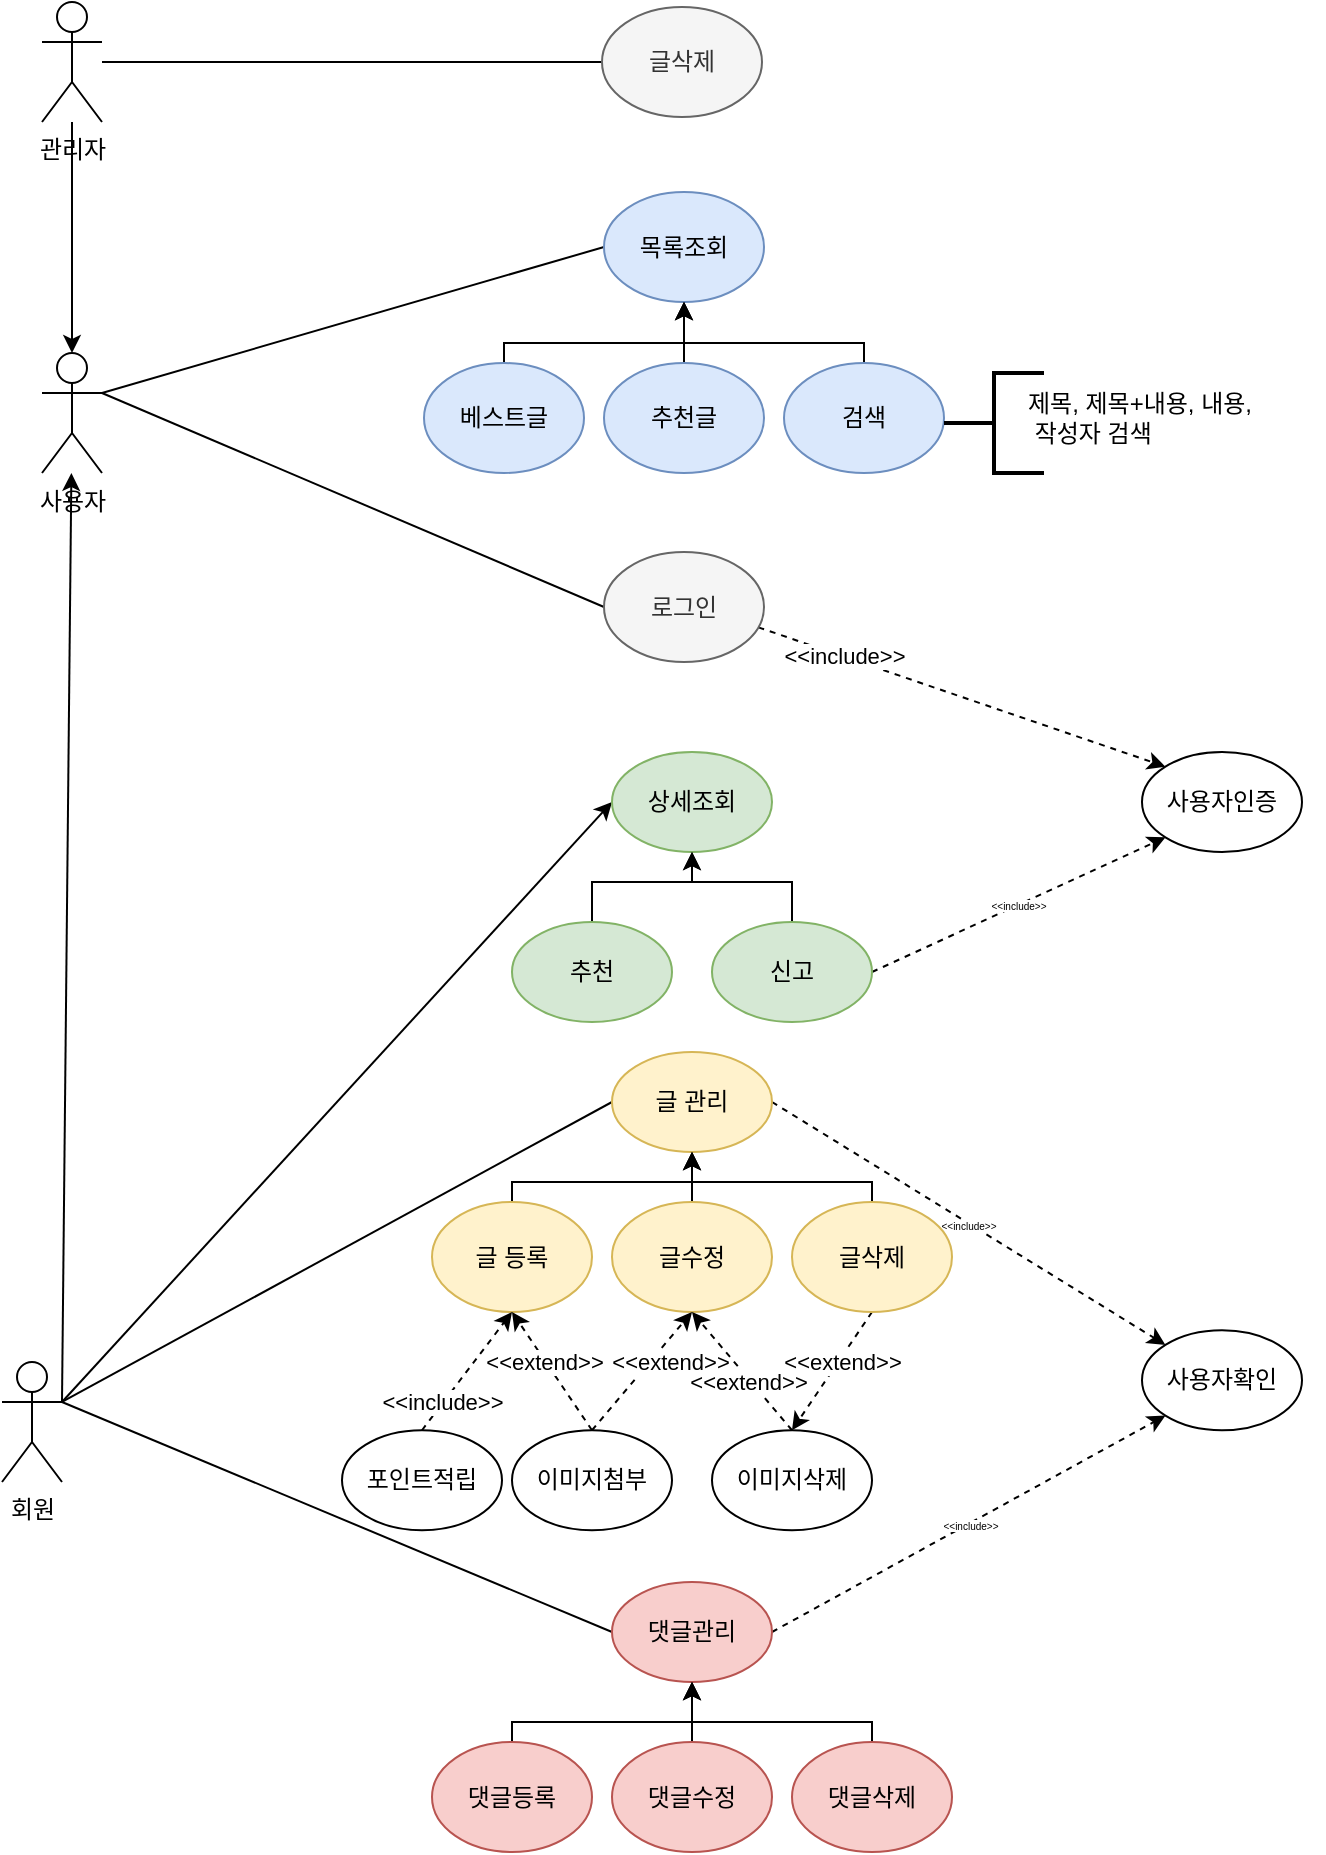 <mxfile version="15.3.7" type="device"><diagram id="3ww4OvPxZAVLQR1vmCUP" name="정보게시판"><mxGraphModel dx="1614" dy="946" grid="1" gridSize="10" guides="1" tooltips="1" connect="1" arrows="1" fold="1" page="1" pageScale="1" pageWidth="827" pageHeight="1169" math="0" shadow="0"><root><mxCell id="0"/><mxCell id="1" parent="0"/><mxCell id="uipwIUwYdFIn9vOkGRfv-1" style="edgeStyle=none;rounded=0;orthogonalLoop=1;jettySize=auto;html=1;entryX=0.5;entryY=0;entryDx=0;entryDy=0;entryPerimeter=0;fontSize=5;startArrow=none;startFill=0;endArrow=classic;endFill=1;strokeWidth=1;verticalAlign=middle;" edge="1" parent="1" source="uipwIUwYdFIn9vOkGRfv-3" target="uipwIUwYdFIn9vOkGRfv-7"><mxGeometry relative="1" as="geometry"/></mxCell><mxCell id="uipwIUwYdFIn9vOkGRfv-2" style="edgeStyle=none;rounded=0;orthogonalLoop=1;jettySize=auto;html=1;entryX=0;entryY=0.5;entryDx=0;entryDy=0;fontSize=5;startArrow=none;startFill=0;endArrow=none;endFill=0;strokeWidth=1;verticalAlign=middle;" edge="1" parent="1" source="uipwIUwYdFIn9vOkGRfv-3" target="uipwIUwYdFIn9vOkGRfv-46"><mxGeometry relative="1" as="geometry"/></mxCell><mxCell id="uipwIUwYdFIn9vOkGRfv-3" value="관리자" style="shape=umlActor;verticalLabelPosition=bottom;verticalAlign=top;html=1;outlineConnect=0;" vertex="1" parent="1"><mxGeometry x="100" y="540" width="30" height="60" as="geometry"/></mxCell><mxCell id="uipwIUwYdFIn9vOkGRfv-4" value="" style="rounded=0;orthogonalLoop=1;jettySize=auto;html=1;exitX=1;exitY=0.333;exitDx=0;exitDy=0;exitPerimeter=0;" edge="1" parent="1" source="uipwIUwYdFIn9vOkGRfv-11" target="uipwIUwYdFIn9vOkGRfv-7"><mxGeometry relative="1" as="geometry"><mxPoint x="55" y="1155" as="sourcePoint"/><mxPoint x="55" y="975" as="targetPoint"/></mxGeometry></mxCell><mxCell id="uipwIUwYdFIn9vOkGRfv-5" style="edgeStyle=none;rounded=0;orthogonalLoop=1;jettySize=auto;html=1;exitX=1;exitY=0.333;exitDx=0;exitDy=0;exitPerimeter=0;entryX=0;entryY=0.5;entryDx=0;entryDy=0;fontSize=11;endArrow=none;endFill=0;strokeColor=#000000;startArrow=none;startFill=0;" edge="1" parent="1" source="uipwIUwYdFIn9vOkGRfv-7" target="uipwIUwYdFIn9vOkGRfv-12"><mxGeometry relative="1" as="geometry"/></mxCell><mxCell id="uipwIUwYdFIn9vOkGRfv-6" style="edgeStyle=none;rounded=0;orthogonalLoop=1;jettySize=auto;html=1;exitX=1;exitY=0.333;exitDx=0;exitDy=0;exitPerimeter=0;entryX=0;entryY=0.5;entryDx=0;entryDy=0;fontSize=5;startArrow=none;startFill=0;endArrow=none;endFill=0;strokeWidth=1;verticalAlign=middle;" edge="1" parent="1" source="uipwIUwYdFIn9vOkGRfv-7" target="uipwIUwYdFIn9vOkGRfv-24"><mxGeometry relative="1" as="geometry"/></mxCell><mxCell id="uipwIUwYdFIn9vOkGRfv-7" value="사용자" style="shape=umlActor;verticalLabelPosition=bottom;verticalAlign=top;html=1;outlineConnect=0;" vertex="1" parent="1"><mxGeometry x="100" y="715.5" width="30" height="60" as="geometry"/></mxCell><mxCell id="uipwIUwYdFIn9vOkGRfv-8" style="rounded=0;orthogonalLoop=1;jettySize=auto;html=1;exitX=1;exitY=0.333;exitDx=0;exitDy=0;exitPerimeter=0;entryX=0;entryY=0.5;entryDx=0;entryDy=0;fontSize=11;startArrow=none;startFill=0;endArrow=none;endFill=0;strokeColor=#000000;elbow=vertical;" edge="1" parent="1" source="uipwIUwYdFIn9vOkGRfv-11" target="uipwIUwYdFIn9vOkGRfv-19"><mxGeometry relative="1" as="geometry"/></mxCell><mxCell id="uipwIUwYdFIn9vOkGRfv-9" style="rounded=0;orthogonalLoop=1;jettySize=auto;html=1;exitX=1;exitY=0.333;exitDx=0;exitDy=0;exitPerimeter=0;entryX=0;entryY=0.5;entryDx=0;entryDy=0;fontSize=11;startArrow=none;startFill=0;endArrow=none;endFill=0;strokeColor=#000000;" edge="1" parent="1" source="uipwIUwYdFIn9vOkGRfv-11" target="uipwIUwYdFIn9vOkGRfv-39"><mxGeometry relative="1" as="geometry"><mxPoint x="385" y="1340" as="targetPoint"/></mxGeometry></mxCell><mxCell id="uipwIUwYdFIn9vOkGRfv-10" style="rounded=0;orthogonalLoop=1;jettySize=auto;html=1;exitX=1;exitY=0.333;exitDx=0;exitDy=0;exitPerimeter=0;entryX=0;entryY=0.5;entryDx=0;entryDy=0;fontSize=5;startArrow=none;startFill=0;endArrow=classic;endFill=1;strokeWidth=1;verticalAlign=middle;" edge="1" parent="1" source="uipwIUwYdFIn9vOkGRfv-11" target="uipwIUwYdFIn9vOkGRfv-17"><mxGeometry relative="1" as="geometry"/></mxCell><mxCell id="uipwIUwYdFIn9vOkGRfv-11" value="회원" style="shape=umlActor;verticalLabelPosition=bottom;verticalAlign=top;html=1;outlineConnect=0;" vertex="1" parent="1"><mxGeometry x="80" y="1220" width="30" height="60" as="geometry"/></mxCell><mxCell id="uipwIUwYdFIn9vOkGRfv-12" value="목록조회" style="ellipse;whiteSpace=wrap;html=1;fillColor=#dae8fc;strokeColor=#6c8ebf;" vertex="1" parent="1"><mxGeometry x="381" y="635" width="80" height="55" as="geometry"/></mxCell><mxCell id="uipwIUwYdFIn9vOkGRfv-13" style="edgeStyle=orthogonalEdgeStyle;rounded=0;orthogonalLoop=1;jettySize=auto;html=1;exitX=0.5;exitY=0;exitDx=0;exitDy=0;entryX=0.5;entryY=1;entryDx=0;entryDy=0;fontSize=5;startArrow=none;startFill=0;endArrow=classic;endFill=1;strokeWidth=1;verticalAlign=middle;" edge="1" parent="1" source="uipwIUwYdFIn9vOkGRfv-14" target="uipwIUwYdFIn9vOkGRfv-12"><mxGeometry relative="1" as="geometry"><Array as="points"><mxPoint x="331" y="710.5"/><mxPoint x="421" y="710.5"/></Array></mxGeometry></mxCell><mxCell id="uipwIUwYdFIn9vOkGRfv-14" value="베스트글" style="ellipse;whiteSpace=wrap;html=1;fillColor=#dae8fc;strokeColor=#6c8ebf;" vertex="1" parent="1"><mxGeometry x="291" y="720.5" width="80" height="55" as="geometry"/></mxCell><mxCell id="uipwIUwYdFIn9vOkGRfv-15" style="edgeStyle=orthogonalEdgeStyle;rounded=0;orthogonalLoop=1;jettySize=auto;html=1;exitX=0.5;exitY=0;exitDx=0;exitDy=0;entryX=0.5;entryY=1;entryDx=0;entryDy=0;fontSize=5;startArrow=none;startFill=0;endArrow=classic;endFill=1;strokeWidth=1;verticalAlign=middle;" edge="1" parent="1" source="uipwIUwYdFIn9vOkGRfv-16" target="uipwIUwYdFIn9vOkGRfv-12"><mxGeometry relative="1" as="geometry"/></mxCell><mxCell id="uipwIUwYdFIn9vOkGRfv-16" value="추천글" style="ellipse;whiteSpace=wrap;html=1;fillColor=#dae8fc;strokeColor=#6c8ebf;" vertex="1" parent="1"><mxGeometry x="381" y="720.5" width="80" height="55" as="geometry"/></mxCell><mxCell id="uipwIUwYdFIn9vOkGRfv-17" value="상세조회" style="ellipse;whiteSpace=wrap;html=1;fillColor=#d5e8d4;strokeColor=#82b366;" vertex="1" parent="1"><mxGeometry x="385" y="915" width="80" height="50" as="geometry"/></mxCell><mxCell id="uipwIUwYdFIn9vOkGRfv-18" value="&amp;lt;&amp;lt;include&amp;gt;&amp;gt;" style="edgeStyle=none;rounded=0;orthogonalLoop=1;jettySize=auto;html=1;exitX=1;exitY=0.5;exitDx=0;exitDy=0;entryX=0;entryY=0;entryDx=0;entryDy=0;dashed=1;fontSize=5;startArrow=none;startFill=0;endArrow=classic;endFill=1;strokeWidth=1;verticalAlign=middle;" edge="1" parent="1" source="uipwIUwYdFIn9vOkGRfv-19" target="uipwIUwYdFIn9vOkGRfv-47"><mxGeometry relative="1" as="geometry"/></mxCell><mxCell id="uipwIUwYdFIn9vOkGRfv-19" value="글 관리" style="ellipse;whiteSpace=wrap;html=1;fillColor=#fff2cc;strokeColor=#d6b656;" vertex="1" parent="1"><mxGeometry x="385" y="1065" width="80" height="50" as="geometry"/></mxCell><mxCell id="uipwIUwYdFIn9vOkGRfv-20" style="edgeStyle=orthogonalEdgeStyle;rounded=0;orthogonalLoop=1;jettySize=auto;html=1;exitX=0.5;exitY=0;exitDx=0;exitDy=0;fontSize=5;startArrow=none;startFill=0;endArrow=classic;endFill=1;strokeWidth=1;verticalAlign=middle;entryX=0.5;entryY=1;entryDx=0;entryDy=0;" edge="1" parent="1" source="uipwIUwYdFIn9vOkGRfv-22" target="uipwIUwYdFIn9vOkGRfv-17"><mxGeometry relative="1" as="geometry"><mxPoint x="425" y="980" as="targetPoint"/></mxGeometry></mxCell><mxCell id="uipwIUwYdFIn9vOkGRfv-21" value="&amp;lt;&amp;lt;include&amp;gt;&amp;gt;" style="edgeStyle=none;rounded=0;orthogonalLoop=1;jettySize=auto;html=1;exitX=1;exitY=0.5;exitDx=0;exitDy=0;entryX=0;entryY=1;entryDx=0;entryDy=0;fontSize=5;startArrow=none;startFill=0;endArrow=classic;endFill=1;strokeWidth=1;verticalAlign=middle;dashed=1;" edge="1" parent="1" source="uipwIUwYdFIn9vOkGRfv-22" target="uipwIUwYdFIn9vOkGRfv-27"><mxGeometry relative="1" as="geometry"/></mxCell><mxCell id="uipwIUwYdFIn9vOkGRfv-22" value="신고" style="ellipse;whiteSpace=wrap;html=1;fillColor=#d5e8d4;strokeColor=#82b366;" vertex="1" parent="1"><mxGeometry x="435" y="1000" width="80" height="50" as="geometry"/></mxCell><mxCell id="uipwIUwYdFIn9vOkGRfv-23" value="&amp;lt;&amp;lt;include&amp;gt;&amp;gt;" style="rounded=0;orthogonalLoop=1;jettySize=auto;html=1;exitX=0.965;exitY=0.685;exitDx=0;exitDy=0;entryX=0;entryY=0;entryDx=0;entryDy=0;fontSize=11;startArrow=none;startFill=0;endArrow=classic;endFill=1;strokeColor=#000000;dashed=1;exitPerimeter=0;" edge="1" parent="1" source="uipwIUwYdFIn9vOkGRfv-24" target="uipwIUwYdFIn9vOkGRfv-27"><mxGeometry x="-0.583" relative="1" as="geometry"><mxPoint x="994" y="905" as="targetPoint"/><mxPoint as="offset"/></mxGeometry></mxCell><mxCell id="uipwIUwYdFIn9vOkGRfv-24" value="&lt;p&gt;로그인&lt;/p&gt;" style="ellipse;whiteSpace=wrap;html=1;fillColor=#f5f5f5;strokeColor=#666666;fontColor=#333333;" vertex="1" parent="1"><mxGeometry x="381" y="815" width="80" height="55" as="geometry"/></mxCell><mxCell id="uipwIUwYdFIn9vOkGRfv-25" style="edgeStyle=orthogonalEdgeStyle;rounded=0;orthogonalLoop=1;jettySize=auto;html=1;exitX=0.5;exitY=0;exitDx=0;exitDy=0;entryX=0.5;entryY=1;entryDx=0;entryDy=0;fontSize=5;startArrow=none;startFill=0;endArrow=classic;endFill=1;strokeWidth=1;verticalAlign=middle;" edge="1" parent="1" source="uipwIUwYdFIn9vOkGRfv-26" target="uipwIUwYdFIn9vOkGRfv-17"><mxGeometry relative="1" as="geometry"/></mxCell><mxCell id="uipwIUwYdFIn9vOkGRfv-26" value="추천" style="ellipse;whiteSpace=wrap;html=1;fillColor=#d5e8d4;strokeColor=#82b366;" vertex="1" parent="1"><mxGeometry x="335" y="1000" width="80" height="50" as="geometry"/></mxCell><mxCell id="uipwIUwYdFIn9vOkGRfv-27" value="&lt;p&gt;사용자인증&lt;/p&gt;" style="ellipse;whiteSpace=wrap;html=1;" vertex="1" parent="1"><mxGeometry x="650" y="915" width="80" height="50" as="geometry"/></mxCell><mxCell id="uipwIUwYdFIn9vOkGRfv-28" style="edgeStyle=orthogonalEdgeStyle;rounded=0;orthogonalLoop=1;jettySize=auto;html=1;exitX=0.5;exitY=0;exitDx=0;exitDy=0;entryX=0.5;entryY=1;entryDx=0;entryDy=0;fontSize=5;startArrow=none;startFill=0;endArrow=classic;endFill=1;strokeWidth=1;verticalAlign=middle;" edge="1" parent="1" source="uipwIUwYdFIn9vOkGRfv-29" target="uipwIUwYdFIn9vOkGRfv-12"><mxGeometry relative="1" as="geometry"><Array as="points"><mxPoint x="511" y="710.5"/><mxPoint x="421" y="710.5"/></Array></mxGeometry></mxCell><mxCell id="uipwIUwYdFIn9vOkGRfv-29" value="검색" style="ellipse;whiteSpace=wrap;html=1;fillColor=#dae8fc;strokeColor=#6c8ebf;" vertex="1" parent="1"><mxGeometry x="471" y="720.5" width="80" height="55" as="geometry"/></mxCell><mxCell id="uipwIUwYdFIn9vOkGRfv-30" value="" style="strokeWidth=2;html=1;shape=mxgraph.flowchart.annotation_2;align=left;labelPosition=right;pointerEvents=1;" vertex="1" parent="1"><mxGeometry x="551" y="725.5" width="50" height="50" as="geometry"/></mxCell><mxCell id="uipwIUwYdFIn9vOkGRfv-31" value="제목, 제목+내용, 내용,&lt;br&gt;&amp;nbsp;작성자 검색" style="text;html=1;strokeColor=none;fillColor=none;align=left;verticalAlign=middle;whiteSpace=wrap;rounded=0;" vertex="1" parent="1"><mxGeometry x="591" y="733" width="150" height="30" as="geometry"/></mxCell><mxCell id="uipwIUwYdFIn9vOkGRfv-32" style="edgeStyle=orthogonalEdgeStyle;rounded=0;orthogonalLoop=1;jettySize=auto;html=1;exitX=0.5;exitY=0;exitDx=0;exitDy=0;entryX=0.5;entryY=1;entryDx=0;entryDy=0;fontSize=5;startArrow=none;startFill=0;endArrow=classic;endFill=1;strokeWidth=1;verticalAlign=middle;" edge="1" parent="1" source="uipwIUwYdFIn9vOkGRfv-33" target="uipwIUwYdFIn9vOkGRfv-19"><mxGeometry relative="1" as="geometry"><mxPoint x="425" y="1100" as="targetPoint"/><Array as="points"><mxPoint x="335" y="1130"/><mxPoint x="425" y="1130"/></Array></mxGeometry></mxCell><mxCell id="uipwIUwYdFIn9vOkGRfv-33" value="글 등록" style="ellipse;whiteSpace=wrap;html=1;fillColor=#fff2cc;strokeColor=#d6b656;" vertex="1" parent="1"><mxGeometry x="295" y="1140" width="80" height="55" as="geometry"/></mxCell><mxCell id="uipwIUwYdFIn9vOkGRfv-34" style="edgeStyle=orthogonalEdgeStyle;rounded=0;orthogonalLoop=1;jettySize=auto;html=1;exitX=0.5;exitY=0;exitDx=0;exitDy=0;entryX=0.5;entryY=1;entryDx=0;entryDy=0;fontSize=5;startArrow=none;startFill=0;endArrow=classic;endFill=1;strokeWidth=1;verticalAlign=middle;" edge="1" parent="1" source="uipwIUwYdFIn9vOkGRfv-35" target="uipwIUwYdFIn9vOkGRfv-19"><mxGeometry relative="1" as="geometry"><mxPoint x="425" y="1100" as="targetPoint"/></mxGeometry></mxCell><mxCell id="uipwIUwYdFIn9vOkGRfv-35" value="글수정" style="ellipse;whiteSpace=wrap;html=1;fillColor=#fff2cc;strokeColor=#d6b656;" vertex="1" parent="1"><mxGeometry x="385" y="1140" width="80" height="55" as="geometry"/></mxCell><mxCell id="uipwIUwYdFIn9vOkGRfv-36" style="edgeStyle=orthogonalEdgeStyle;rounded=0;orthogonalLoop=1;jettySize=auto;html=1;exitX=0.5;exitY=0;exitDx=0;exitDy=0;entryX=0.5;entryY=1;entryDx=0;entryDy=0;fontSize=5;startArrow=none;startFill=0;endArrow=classic;endFill=1;strokeWidth=1;verticalAlign=middle;" edge="1" parent="1" source="uipwIUwYdFIn9vOkGRfv-37" target="uipwIUwYdFIn9vOkGRfv-19"><mxGeometry relative="1" as="geometry"><mxPoint x="425" y="1100" as="targetPoint"/><Array as="points"><mxPoint x="515" y="1130"/><mxPoint x="425" y="1130"/></Array></mxGeometry></mxCell><mxCell id="uipwIUwYdFIn9vOkGRfv-58" value="&amp;lt;&amp;lt;extend&amp;gt;&amp;gt;" style="edgeStyle=none;rounded=0;orthogonalLoop=1;jettySize=auto;html=1;exitX=0.5;exitY=1;exitDx=0;exitDy=0;entryX=0.5;entryY=0;entryDx=0;entryDy=0;dashed=1;" edge="1" parent="1" source="uipwIUwYdFIn9vOkGRfv-37" target="uipwIUwYdFIn9vOkGRfv-49"><mxGeometry x="-0.184" y="2" relative="1" as="geometry"><mxPoint as="offset"/></mxGeometry></mxCell><mxCell id="uipwIUwYdFIn9vOkGRfv-37" value="글삭제" style="ellipse;whiteSpace=wrap;html=1;fillColor=#fff2cc;strokeColor=#d6b656;" vertex="1" parent="1"><mxGeometry x="475" y="1140" width="80" height="55" as="geometry"/></mxCell><mxCell id="uipwIUwYdFIn9vOkGRfv-38" value="&amp;lt;&amp;lt;include&amp;gt;&amp;gt;" style="edgeStyle=none;rounded=0;orthogonalLoop=1;jettySize=auto;html=1;exitX=1;exitY=0.5;exitDx=0;exitDy=0;entryX=0;entryY=1;entryDx=0;entryDy=0;dashed=1;fontSize=5;startArrow=none;startFill=0;endArrow=classic;endFill=1;strokeWidth=1;verticalAlign=middle;" edge="1" parent="1" source="uipwIUwYdFIn9vOkGRfv-39" target="uipwIUwYdFIn9vOkGRfv-47"><mxGeometry relative="1" as="geometry"/></mxCell><mxCell id="uipwIUwYdFIn9vOkGRfv-39" value="댓글관리" style="ellipse;whiteSpace=wrap;html=1;fillColor=#f8cecc;strokeColor=#b85450;" vertex="1" parent="1"><mxGeometry x="385" y="1330" width="80" height="50" as="geometry"/></mxCell><mxCell id="uipwIUwYdFIn9vOkGRfv-40" style="edgeStyle=orthogonalEdgeStyle;rounded=0;orthogonalLoop=1;jettySize=auto;html=1;exitX=0.5;exitY=0;exitDx=0;exitDy=0;entryX=0.5;entryY=1;entryDx=0;entryDy=0;fontSize=5;startArrow=none;startFill=0;endArrow=classic;endFill=1;strokeWidth=1;verticalAlign=middle;" edge="1" parent="1" source="uipwIUwYdFIn9vOkGRfv-41" target="uipwIUwYdFIn9vOkGRfv-39"><mxGeometry relative="1" as="geometry"><mxPoint x="425" y="1370" as="targetPoint"/><Array as="points"><mxPoint x="335" y="1400"/><mxPoint x="425" y="1400"/></Array></mxGeometry></mxCell><mxCell id="uipwIUwYdFIn9vOkGRfv-41" value="댓글등록" style="ellipse;whiteSpace=wrap;html=1;fillColor=#f8cecc;strokeColor=#b85450;" vertex="1" parent="1"><mxGeometry x="295" y="1410" width="80" height="55" as="geometry"/></mxCell><mxCell id="uipwIUwYdFIn9vOkGRfv-42" style="edgeStyle=orthogonalEdgeStyle;rounded=0;orthogonalLoop=1;jettySize=auto;html=1;exitX=0.5;exitY=0;exitDx=0;exitDy=0;entryX=0.5;entryY=1;entryDx=0;entryDy=0;fontSize=5;startArrow=none;startFill=0;endArrow=classic;endFill=1;strokeWidth=1;verticalAlign=middle;" edge="1" parent="1" source="uipwIUwYdFIn9vOkGRfv-43" target="uipwIUwYdFIn9vOkGRfv-39"><mxGeometry relative="1" as="geometry"><mxPoint x="425" y="1370" as="targetPoint"/></mxGeometry></mxCell><mxCell id="uipwIUwYdFIn9vOkGRfv-43" value="댓글수정" style="ellipse;whiteSpace=wrap;html=1;fillColor=#f8cecc;strokeColor=#b85450;" vertex="1" parent="1"><mxGeometry x="385" y="1410" width="80" height="55" as="geometry"/></mxCell><mxCell id="uipwIUwYdFIn9vOkGRfv-44" style="edgeStyle=orthogonalEdgeStyle;rounded=0;orthogonalLoop=1;jettySize=auto;html=1;exitX=0.5;exitY=0;exitDx=0;exitDy=0;entryX=0.5;entryY=1;entryDx=0;entryDy=0;fontSize=5;startArrow=none;startFill=0;endArrow=classic;endFill=1;strokeWidth=1;verticalAlign=middle;" edge="1" parent="1" source="uipwIUwYdFIn9vOkGRfv-45" target="uipwIUwYdFIn9vOkGRfv-39"><mxGeometry relative="1" as="geometry"><mxPoint x="425" y="1370" as="targetPoint"/><Array as="points"><mxPoint x="515" y="1400"/><mxPoint x="425" y="1400"/></Array></mxGeometry></mxCell><mxCell id="uipwIUwYdFIn9vOkGRfv-45" value="댓글삭제" style="ellipse;whiteSpace=wrap;html=1;fillColor=#f8cecc;strokeColor=#b85450;" vertex="1" parent="1"><mxGeometry x="475" y="1410" width="80" height="55" as="geometry"/></mxCell><mxCell id="uipwIUwYdFIn9vOkGRfv-46" value="글삭제" style="ellipse;whiteSpace=wrap;html=1;fillColor=#f5f5f5;strokeColor=#666666;fontColor=#333333;" vertex="1" parent="1"><mxGeometry x="380" y="542.5" width="80" height="55" as="geometry"/></mxCell><mxCell id="uipwIUwYdFIn9vOkGRfv-47" value="사용자확인" style="ellipse;whiteSpace=wrap;html=1;" vertex="1" parent="1"><mxGeometry x="650" y="1204.12" width="80" height="50" as="geometry"/></mxCell><mxCell id="uipwIUwYdFIn9vOkGRfv-52" style="edgeStyle=none;rounded=0;orthogonalLoop=1;jettySize=auto;html=1;exitX=0.5;exitY=0;exitDx=0;exitDy=0;entryX=0.5;entryY=1;entryDx=0;entryDy=0;dashed=1;" edge="1" parent="1" source="uipwIUwYdFIn9vOkGRfv-48" target="uipwIUwYdFIn9vOkGRfv-33"><mxGeometry relative="1" as="geometry"/></mxCell><mxCell id="uipwIUwYdFIn9vOkGRfv-54" value="&amp;lt;&amp;lt;extend&amp;gt;&amp;gt;" style="edgeLabel;html=1;align=center;verticalAlign=middle;resizable=0;points=[];" vertex="1" connectable="0" parent="uipwIUwYdFIn9vOkGRfv-52"><mxGeometry x="-0.116" relative="1" as="geometry"><mxPoint x="-7" y="-8" as="offset"/></mxGeometry></mxCell><mxCell id="uipwIUwYdFIn9vOkGRfv-53" style="edgeStyle=none;rounded=0;orthogonalLoop=1;jettySize=auto;html=1;exitX=0.5;exitY=0;exitDx=0;exitDy=0;entryX=0.5;entryY=1;entryDx=0;entryDy=0;dashed=1;" edge="1" parent="1" source="uipwIUwYdFIn9vOkGRfv-48" target="uipwIUwYdFIn9vOkGRfv-35"><mxGeometry relative="1" as="geometry"/></mxCell><mxCell id="uipwIUwYdFIn9vOkGRfv-55" value="&amp;lt;&amp;lt;extend&amp;gt;&amp;gt;" style="edgeLabel;html=1;align=center;verticalAlign=middle;resizable=0;points=[];" vertex="1" connectable="0" parent="uipwIUwYdFIn9vOkGRfv-53"><mxGeometry x="-0.243" relative="1" as="geometry"><mxPoint x="20" y="-12" as="offset"/></mxGeometry></mxCell><mxCell id="uipwIUwYdFIn9vOkGRfv-48" value="&lt;p&gt;이미지첨부&lt;/p&gt;" style="ellipse;whiteSpace=wrap;html=1;" vertex="1" parent="1"><mxGeometry x="335" y="1254.12" width="80" height="50" as="geometry"/></mxCell><mxCell id="uipwIUwYdFIn9vOkGRfv-56" style="edgeStyle=none;rounded=0;orthogonalLoop=1;jettySize=auto;html=1;exitX=0.5;exitY=0;exitDx=0;exitDy=0;entryX=0.5;entryY=1;entryDx=0;entryDy=0;dashed=1;" edge="1" parent="1" source="uipwIUwYdFIn9vOkGRfv-49" target="uipwIUwYdFIn9vOkGRfv-35"><mxGeometry relative="1" as="geometry"/></mxCell><mxCell id="uipwIUwYdFIn9vOkGRfv-59" value="&amp;lt;&amp;lt;extend&amp;gt;&amp;gt;" style="edgeLabel;html=1;align=center;verticalAlign=middle;resizable=0;points=[];" vertex="1" connectable="0" parent="uipwIUwYdFIn9vOkGRfv-56"><mxGeometry x="-0.165" y="1" relative="1" as="geometry"><mxPoint as="offset"/></mxGeometry></mxCell><mxCell id="uipwIUwYdFIn9vOkGRfv-49" value="&lt;p&gt;이미지삭제&lt;/p&gt;" style="ellipse;whiteSpace=wrap;html=1;" vertex="1" parent="1"><mxGeometry x="435" y="1254.12" width="80" height="50" as="geometry"/></mxCell><mxCell id="uipwIUwYdFIn9vOkGRfv-51" value="&amp;lt;&amp;lt;include&amp;gt;&amp;gt;" style="rounded=0;orthogonalLoop=1;jettySize=auto;html=1;exitX=0.5;exitY=0;exitDx=0;exitDy=0;entryX=0.5;entryY=1;entryDx=0;entryDy=0;dashed=1;" edge="1" parent="1" source="uipwIUwYdFIn9vOkGRfv-50" target="uipwIUwYdFIn9vOkGRfv-33"><mxGeometry x="-0.535" y="1" relative="1" as="geometry"><mxPoint as="offset"/></mxGeometry></mxCell><mxCell id="uipwIUwYdFIn9vOkGRfv-50" value="&lt;p&gt;포인트적립&lt;/p&gt;" style="ellipse;whiteSpace=wrap;html=1;" vertex="1" parent="1"><mxGeometry x="250" y="1254.12" width="80" height="50" as="geometry"/></mxCell></root></mxGraphModel></diagram></mxfile>